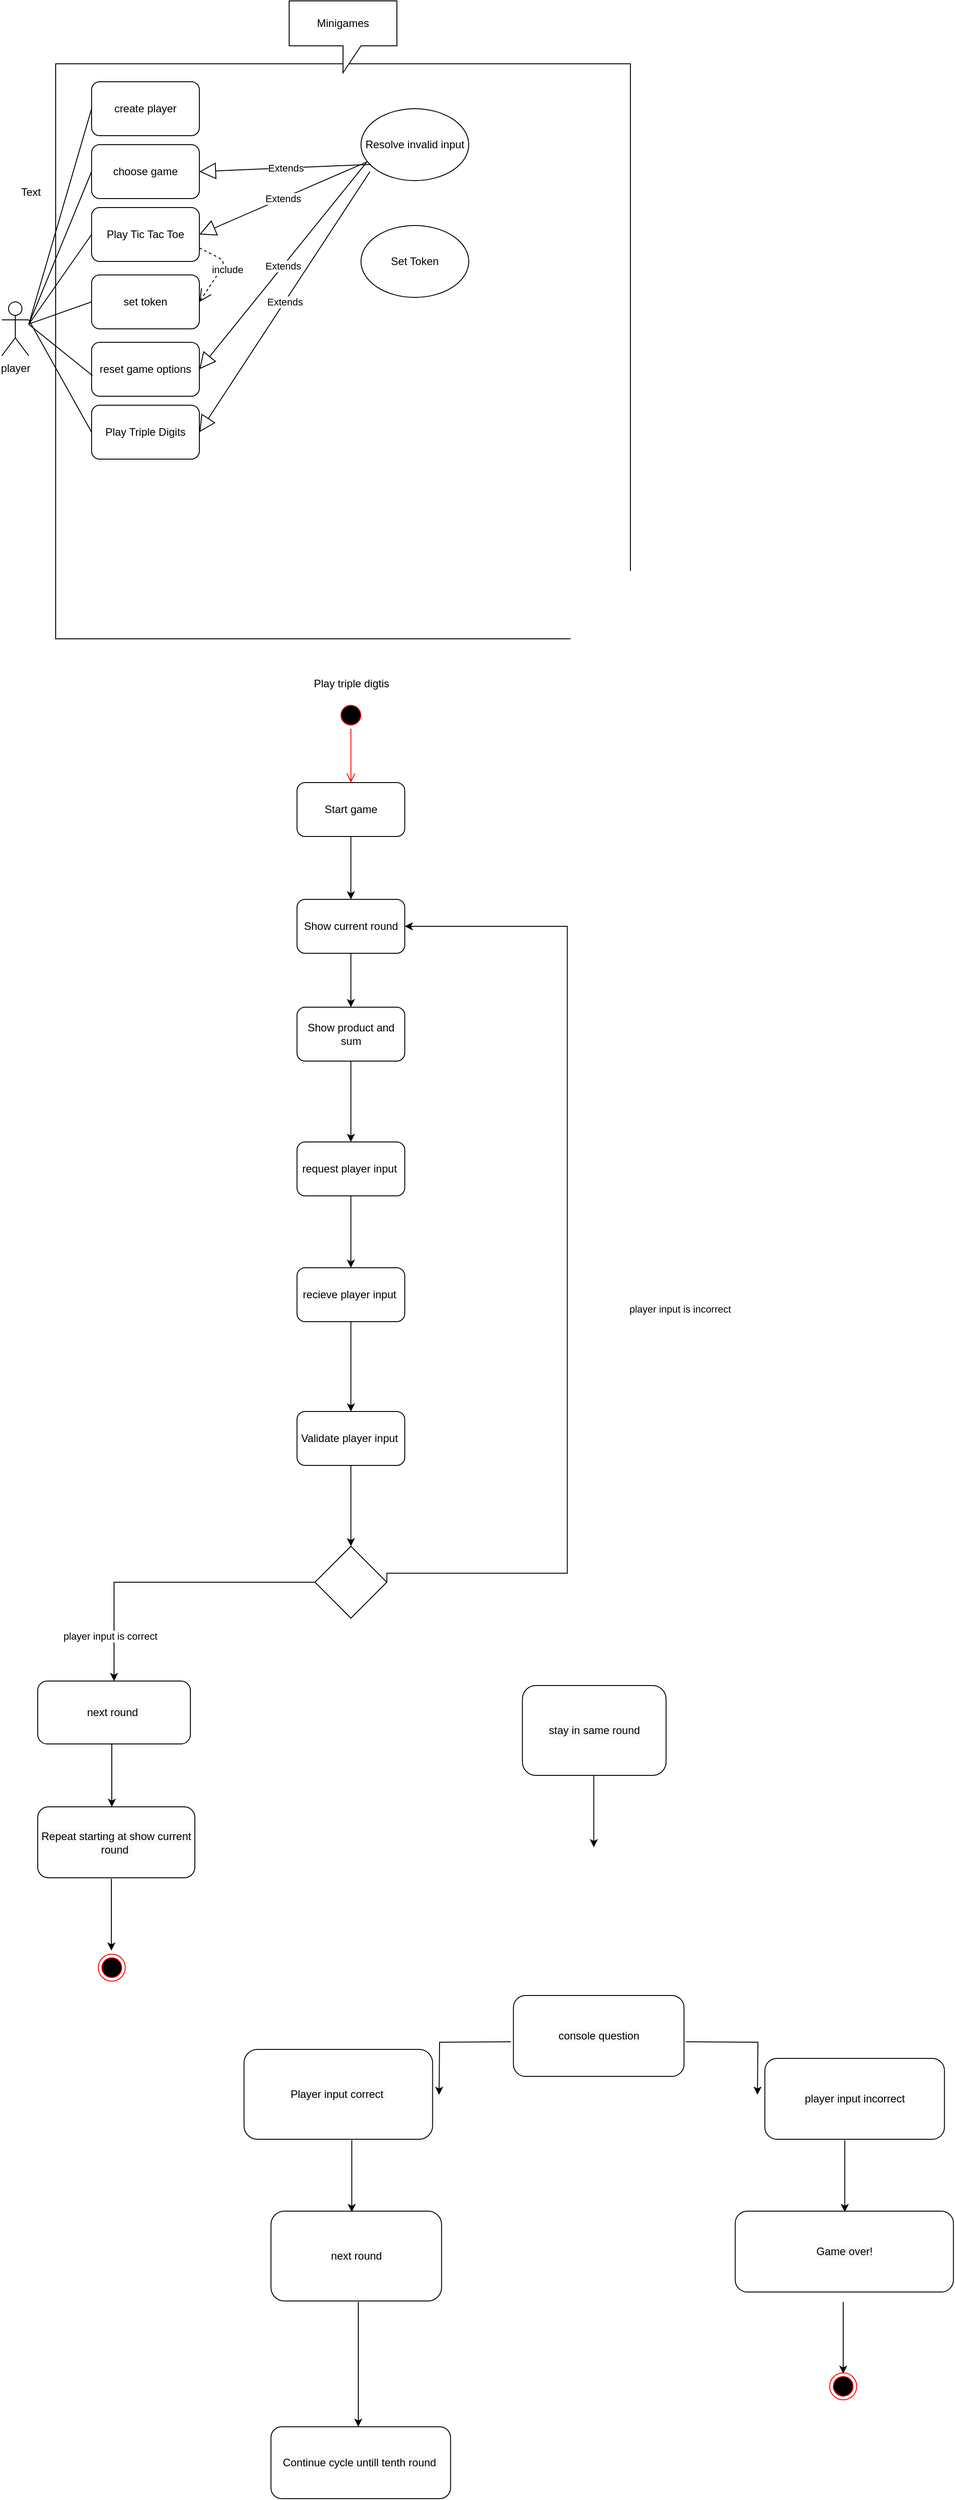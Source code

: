 <mxfile version="13.2.1" type="github" pages="4">
  <diagram id="9nE0eEHuFTn9pYzQDSVl" name="UD minigames">
    <mxGraphModel dx="1102" dy="582" grid="1" gridSize="10" guides="1" tooltips="1" connect="1" arrows="1" fold="1" page="1" pageScale="1" pageWidth="827" pageHeight="1169" math="0" shadow="0">
      <root>
        <mxCell id="0" />
        <mxCell id="1" parent="0" />
        <mxCell id="Zs8oa-NqQ4L7-z65SoMr-1" value="" style="whiteSpace=wrap;html=1;aspect=fixed;" parent="1" vertex="1">
          <mxGeometry x="110" y="290" width="640" height="640" as="geometry" />
        </mxCell>
        <mxCell id="Zs8oa-NqQ4L7-z65SoMr-2" value="player" style="shape=umlActor;verticalLabelPosition=bottom;labelBackgroundColor=#ffffff;verticalAlign=top;html=1;outlineConnect=0;" parent="1" vertex="1">
          <mxGeometry x="50" y="555" width="30" height="60" as="geometry" />
        </mxCell>
        <mxCell id="Zs8oa-NqQ4L7-z65SoMr-5" value="choose game" style="rounded=1;whiteSpace=wrap;html=1;" parent="1" vertex="1">
          <mxGeometry x="150" y="380" width="120" height="60" as="geometry" />
        </mxCell>
        <mxCell id="Zs8oa-NqQ4L7-z65SoMr-6" value="create player" style="rounded=1;whiteSpace=wrap;html=1;" parent="1" vertex="1">
          <mxGeometry x="150" y="310" width="120" height="60" as="geometry" />
        </mxCell>
        <mxCell id="Zs8oa-NqQ4L7-z65SoMr-9" value="Play Tic Tac Toe" style="rounded=1;whiteSpace=wrap;html=1;" parent="1" vertex="1">
          <mxGeometry x="150" y="450" width="120" height="60" as="geometry" />
        </mxCell>
        <mxCell id="Zs8oa-NqQ4L7-z65SoMr-11" value="set token" style="rounded=1;whiteSpace=wrap;html=1;" parent="1" vertex="1">
          <mxGeometry x="150" y="525" width="120" height="60" as="geometry" />
        </mxCell>
        <mxCell id="Zs8oa-NqQ4L7-z65SoMr-12" value="reset game options" style="rounded=1;whiteSpace=wrap;html=1;" parent="1" vertex="1">
          <mxGeometry x="150" y="600" width="120" height="60" as="geometry" />
        </mxCell>
        <mxCell id="Zs8oa-NqQ4L7-z65SoMr-13" value="Play Triple Digits" style="rounded=1;whiteSpace=wrap;html=1;" parent="1" vertex="1">
          <mxGeometry x="150" y="670" width="120" height="60" as="geometry" />
        </mxCell>
        <mxCell id="Zs8oa-NqQ4L7-z65SoMr-14" value="" style="endArrow=none;html=1;entryX=0;entryY=0.5;entryDx=0;entryDy=0;" parent="1" source="Zs8oa-NqQ4L7-z65SoMr-2" target="Zs8oa-NqQ4L7-z65SoMr-11" edge="1">
          <mxGeometry width="50" height="50" relative="1" as="geometry">
            <mxPoint x="30" y="510" as="sourcePoint" />
            <mxPoint x="130" y="510" as="targetPoint" />
          </mxGeometry>
        </mxCell>
        <mxCell id="Zs8oa-NqQ4L7-z65SoMr-15" value="" style="endArrow=none;html=1;entryX=0;entryY=0.5;entryDx=0;entryDy=0;" parent="1" target="Zs8oa-NqQ4L7-z65SoMr-9" edge="1">
          <mxGeometry width="50" height="50" relative="1" as="geometry">
            <mxPoint x="80" y="580" as="sourcePoint" />
            <mxPoint x="130" y="530" as="targetPoint" />
          </mxGeometry>
        </mxCell>
        <mxCell id="Zs8oa-NqQ4L7-z65SoMr-16" value="" style="endArrow=none;html=1;entryX=0;entryY=0.5;entryDx=0;entryDy=0;" parent="1" target="Zs8oa-NqQ4L7-z65SoMr-5" edge="1">
          <mxGeometry width="50" height="50" relative="1" as="geometry">
            <mxPoint x="80" y="580" as="sourcePoint" />
            <mxPoint x="130" y="530" as="targetPoint" />
          </mxGeometry>
        </mxCell>
        <mxCell id="Zs8oa-NqQ4L7-z65SoMr-17" value="" style="endArrow=none;html=1;entryX=0;entryY=0.5;entryDx=0;entryDy=0;" parent="1" target="Zs8oa-NqQ4L7-z65SoMr-6" edge="1">
          <mxGeometry width="50" height="50" relative="1" as="geometry">
            <mxPoint x="80" y="580" as="sourcePoint" />
            <mxPoint x="130" y="530" as="targetPoint" />
          </mxGeometry>
        </mxCell>
        <mxCell id="Zs8oa-NqQ4L7-z65SoMr-18" value="" style="endArrow=none;html=1;entryX=0.008;entryY=0.617;entryDx=0;entryDy=0;entryPerimeter=0;" parent="1" target="Zs8oa-NqQ4L7-z65SoMr-12" edge="1">
          <mxGeometry width="50" height="50" relative="1" as="geometry">
            <mxPoint x="80" y="580" as="sourcePoint" />
            <mxPoint x="130" y="530" as="targetPoint" />
          </mxGeometry>
        </mxCell>
        <mxCell id="Zs8oa-NqQ4L7-z65SoMr-21" value="" style="endArrow=none;html=1;entryX=0;entryY=0.5;entryDx=0;entryDy=0;" parent="1" target="Zs8oa-NqQ4L7-z65SoMr-13" edge="1">
          <mxGeometry width="50" height="50" relative="1" as="geometry">
            <mxPoint x="80" y="575" as="sourcePoint" />
            <mxPoint x="130" y="525" as="targetPoint" />
          </mxGeometry>
        </mxCell>
        <mxCell id="Zs8oa-NqQ4L7-z65SoMr-22" value="Minigames" style="shape=callout;whiteSpace=wrap;html=1;perimeter=calloutPerimeter;" parent="1" vertex="1">
          <mxGeometry x="370" y="220" width="120" height="80" as="geometry" />
        </mxCell>
        <mxCell id="Zs8oa-NqQ4L7-z65SoMr-23" value="Resolve invalid input" style="ellipse;whiteSpace=wrap;html=1;" parent="1" vertex="1">
          <mxGeometry x="450" y="340" width="120" height="80" as="geometry" />
        </mxCell>
        <mxCell id="Zs8oa-NqQ4L7-z65SoMr-24" value="Set Token" style="ellipse;whiteSpace=wrap;html=1;" parent="1" vertex="1">
          <mxGeometry x="450" y="470" width="120" height="80" as="geometry" />
        </mxCell>
        <mxCell id="Po_TQx3bjGGPOgBwVJSE-1" value="Extends" style="endArrow=block;endSize=16;endFill=0;html=1;exitX=0.092;exitY=0.775;exitDx=0;exitDy=0;exitPerimeter=0;entryX=1;entryY=0.5;entryDx=0;entryDy=0;" parent="1" source="Zs8oa-NqQ4L7-z65SoMr-23" target="Zs8oa-NqQ4L7-z65SoMr-5" edge="1">
          <mxGeometry width="160" relative="1" as="geometry">
            <mxPoint x="330" y="610" as="sourcePoint" />
            <mxPoint x="490" y="610" as="targetPoint" />
          </mxGeometry>
        </mxCell>
        <mxCell id="Po_TQx3bjGGPOgBwVJSE-2" value="Extends" style="endArrow=block;endSize=16;endFill=0;html=1;exitX=0.058;exitY=0.738;exitDx=0;exitDy=0;exitPerimeter=0;entryX=1;entryY=0.5;entryDx=0;entryDy=0;" parent="1" source="Zs8oa-NqQ4L7-z65SoMr-23" target="Zs8oa-NqQ4L7-z65SoMr-9" edge="1">
          <mxGeometry width="160" relative="1" as="geometry">
            <mxPoint x="330" y="610" as="sourcePoint" />
            <mxPoint x="490" y="610" as="targetPoint" />
          </mxGeometry>
        </mxCell>
        <mxCell id="Po_TQx3bjGGPOgBwVJSE-3" value="Extends" style="endArrow=block;endSize=16;endFill=0;html=1;exitX=0.05;exitY=0.75;exitDx=0;exitDy=0;exitPerimeter=0;entryX=1;entryY=0.5;entryDx=0;entryDy=0;" parent="1" source="Zs8oa-NqQ4L7-z65SoMr-23" target="Zs8oa-NqQ4L7-z65SoMr-12" edge="1">
          <mxGeometry width="160" relative="1" as="geometry">
            <mxPoint x="330" y="610" as="sourcePoint" />
            <mxPoint x="490" y="610" as="targetPoint" />
          </mxGeometry>
        </mxCell>
        <mxCell id="Po_TQx3bjGGPOgBwVJSE-4" value="Extends" style="endArrow=block;endSize=16;endFill=0;html=1;entryX=1;entryY=0.5;entryDx=0;entryDy=0;" parent="1" target="Zs8oa-NqQ4L7-z65SoMr-13" edge="1">
          <mxGeometry width="160" relative="1" as="geometry">
            <mxPoint x="460" y="410" as="sourcePoint" />
            <mxPoint x="490" y="610" as="targetPoint" />
          </mxGeometry>
        </mxCell>
        <mxCell id="Po_TQx3bjGGPOgBwVJSE-8" value="include" style="endArrow=open;endSize=12;dashed=1;html=1;exitX=1;exitY=0.75;exitDx=0;exitDy=0;entryX=1;entryY=0.5;entryDx=0;entryDy=0;" parent="1" source="Zs8oa-NqQ4L7-z65SoMr-9" target="Zs8oa-NqQ4L7-z65SoMr-11" edge="1">
          <mxGeometry x="-0.234" y="-10" width="160" relative="1" as="geometry">
            <mxPoint x="330" y="610" as="sourcePoint" />
            <mxPoint x="490" y="610" as="targetPoint" />
            <Array as="points">
              <mxPoint x="300" y="510" />
            </Array>
            <mxPoint x="9" y="15" as="offset" />
          </mxGeometry>
        </mxCell>
        <mxCell id="kB2KCsMW3VbqffyFTGye-1" value="Text" style="text;html=1;align=center;verticalAlign=middle;resizable=0;points=[];autosize=1;" vertex="1" parent="1">
          <mxGeometry x="62" y="423" width="40" height="20" as="geometry" />
        </mxCell>
        <mxCell id="kB2KCsMW3VbqffyFTGye-2" value="" style="edgeStyle=orthogonalEdgeStyle;rounded=0;orthogonalLoop=1;jettySize=auto;html=1;" edge="1" parent="1">
          <mxGeometry relative="1" as="geometry">
            <mxPoint x="714.25" y="2260" as="targetPoint" />
          </mxGeometry>
        </mxCell>
        <mxCell id="kB2KCsMW3VbqffyFTGye-3" value="" style="edgeStyle=orthogonalEdgeStyle;rounded=0;orthogonalLoop=1;jettySize=auto;html=1;exitX=0;exitY=0.5;exitDx=0;exitDy=0;" edge="1" parent="1">
          <mxGeometry relative="1" as="geometry">
            <mxPoint x="537" y="2550.5" as="targetPoint" />
            <mxPoint x="617" y="2491.5" as="sourcePoint" />
          </mxGeometry>
        </mxCell>
        <mxCell id="kB2KCsMW3VbqffyFTGye-4" value="" style="edgeStyle=orthogonalEdgeStyle;rounded=0;orthogonalLoop=1;jettySize=auto;html=1;exitX=1;exitY=0.5;exitDx=0;exitDy=0;" edge="1" parent="1">
          <mxGeometry relative="1" as="geometry">
            <mxPoint x="891.5" y="2550.5" as="targetPoint" />
            <mxPoint x="811.5" y="2491.5" as="sourcePoint" />
          </mxGeometry>
        </mxCell>
        <mxCell id="kB2KCsMW3VbqffyFTGye-5" value="" style="edgeStyle=orthogonalEdgeStyle;rounded=0;orthogonalLoop=1;jettySize=auto;html=1;" edge="1" parent="1">
          <mxGeometry relative="1" as="geometry">
            <mxPoint x="709.25" y="2195" as="sourcePoint" />
            <mxPoint x="709.25" y="2275" as="targetPoint" />
          </mxGeometry>
        </mxCell>
        <mxCell id="kB2KCsMW3VbqffyFTGye-6" value="" style="edgeStyle=orthogonalEdgeStyle;rounded=0;orthogonalLoop=1;jettySize=auto;html=1;" edge="1" parent="1">
          <mxGeometry relative="1" as="geometry">
            <mxPoint x="988.75" y="2601" as="sourcePoint" />
            <mxPoint x="988.75" y="2681" as="targetPoint" />
          </mxGeometry>
        </mxCell>
        <mxCell id="kB2KCsMW3VbqffyFTGye-7" value="" style="edgeStyle=orthogonalEdgeStyle;rounded=0;orthogonalLoop=1;jettySize=auto;html=1;" edge="1" parent="1">
          <mxGeometry relative="1" as="geometry">
            <mxPoint x="987" y="2861" as="targetPoint" />
            <mxPoint x="987" y="2781" as="sourcePoint" />
          </mxGeometry>
        </mxCell>
        <mxCell id="kB2KCsMW3VbqffyFTGye-8" value="" style="edgeStyle=orthogonalEdgeStyle;rounded=0;orthogonalLoop=1;jettySize=auto;html=1;" edge="1" parent="1">
          <mxGeometry relative="1" as="geometry">
            <mxPoint x="439.75" y="2601" as="sourcePoint" />
            <mxPoint x="439.75" y="2681" as="targetPoint" />
          </mxGeometry>
        </mxCell>
        <mxCell id="kB2KCsMW3VbqffyFTGye-9" value="" style="edgeStyle=orthogonalEdgeStyle;rounded=0;orthogonalLoop=1;jettySize=auto;html=1;" edge="1" parent="1">
          <mxGeometry relative="1" as="geometry">
            <mxPoint x="447" y="2781" as="sourcePoint" />
            <mxPoint x="447" y="2920" as="targetPoint" />
          </mxGeometry>
        </mxCell>
        <mxCell id="kB2KCsMW3VbqffyFTGye-10" value="" style="edgeStyle=orthogonalEdgeStyle;rounded=0;orthogonalLoop=1;jettySize=auto;html=1;" edge="1" parent="1">
          <mxGeometry relative="1" as="geometry">
            <mxPoint x="172.5" y="2150" as="sourcePoint" />
            <mxPoint x="172.5" y="2230" as="targetPoint" />
          </mxGeometry>
        </mxCell>
        <mxCell id="kB2KCsMW3VbqffyFTGye-11" value="" style="edgeStyle=orthogonalEdgeStyle;rounded=0;orthogonalLoop=1;jettySize=auto;html=1;" edge="1" parent="1">
          <mxGeometry relative="1" as="geometry">
            <mxPoint x="172" y="2390" as="targetPoint" />
            <mxPoint x="172" y="2310" as="sourcePoint" />
          </mxGeometry>
        </mxCell>
        <mxCell id="kB2KCsMW3VbqffyFTGye-12" value="" style="ellipse;html=1;shape=endState;fillColor=#000000;strokeColor=#ff0000;" vertex="1" parent="1">
          <mxGeometry x="157.5" y="2394" width="30" height="30" as="geometry" />
        </mxCell>
        <mxCell id="kB2KCsMW3VbqffyFTGye-13" value="" style="ellipse;html=1;shape=endState;fillColor=#000000;strokeColor=#ff0000;" vertex="1" parent="1">
          <mxGeometry x="972" y="2860" width="30" height="30" as="geometry" />
        </mxCell>
        <mxCell id="kB2KCsMW3VbqffyFTGye-14" value="Play triple digtis" style="text;html=1;align=center;verticalAlign=middle;resizable=0;points=[];autosize=1;" vertex="1" parent="1">
          <mxGeometry x="388.75" y="970" width="100" height="20" as="geometry" />
        </mxCell>
        <mxCell id="kB2KCsMW3VbqffyFTGye-15" value="" style="edgeStyle=orthogonalEdgeStyle;rounded=0;orthogonalLoop=1;jettySize=auto;html=1;entryX=0.5;entryY=0;entryDx=0;entryDy=0;" edge="1" parent="1" source="kB2KCsMW3VbqffyFTGye-19" target="kB2KCsMW3VbqffyFTGye-32">
          <mxGeometry relative="1" as="geometry">
            <mxPoint x="449.75" y="1980" as="targetPoint" />
          </mxGeometry>
        </mxCell>
        <mxCell id="kB2KCsMW3VbqffyFTGye-16" value="player input is correct&amp;nbsp;" style="edgeLabel;html=1;align=center;verticalAlign=middle;resizable=0;points=[];" vertex="1" connectable="0" parent="kB2KCsMW3VbqffyFTGye-15">
          <mxGeometry x="0.278" y="48" relative="1" as="geometry">
            <mxPoint x="-13.25" y="12" as="offset" />
          </mxGeometry>
        </mxCell>
        <mxCell id="kB2KCsMW3VbqffyFTGye-17" value="" style="edgeStyle=orthogonalEdgeStyle;rounded=0;orthogonalLoop=1;jettySize=auto;html=1;entryX=1;entryY=0.5;entryDx=0;entryDy=0;exitX=1;exitY=0.5;exitDx=0;exitDy=0;" edge="1" parent="1" source="kB2KCsMW3VbqffyFTGye-19" target="kB2KCsMW3VbqffyFTGye-23">
          <mxGeometry relative="1" as="geometry">
            <mxPoint x="689.75" y="1980" as="targetPoint" />
            <Array as="points">
              <mxPoint x="478.75" y="1970" />
              <mxPoint x="679.75" y="1970" />
              <mxPoint x="679.75" y="1250" />
            </Array>
          </mxGeometry>
        </mxCell>
        <mxCell id="kB2KCsMW3VbqffyFTGye-18" value="player input is incorrect" style="edgeLabel;html=1;align=center;verticalAlign=middle;resizable=0;points=[];" vertex="1" connectable="0" parent="kB2KCsMW3VbqffyFTGye-17">
          <mxGeometry x="-0.091" y="-61" relative="1" as="geometry">
            <mxPoint x="64" as="offset" />
          </mxGeometry>
        </mxCell>
        <mxCell id="kB2KCsMW3VbqffyFTGye-19" value="" style="rhombus;whiteSpace=wrap;html=1;" vertex="1" parent="1">
          <mxGeometry x="398.75" y="1940" width="80" height="80" as="geometry" />
        </mxCell>
        <mxCell id="kB2KCsMW3VbqffyFTGye-20" value="" style="edgeStyle=orthogonalEdgeStyle;rounded=0;orthogonalLoop=1;jettySize=auto;html=1;" edge="1" parent="1" source="kB2KCsMW3VbqffyFTGye-21" target="kB2KCsMW3VbqffyFTGye-23">
          <mxGeometry relative="1" as="geometry" />
        </mxCell>
        <mxCell id="kB2KCsMW3VbqffyFTGye-21" value="Start game" style="rounded=1;whiteSpace=wrap;html=1;" vertex="1" parent="1">
          <mxGeometry x="378.75" y="1090" width="120" height="60" as="geometry" />
        </mxCell>
        <mxCell id="kB2KCsMW3VbqffyFTGye-22" value="" style="edgeStyle=orthogonalEdgeStyle;rounded=0;orthogonalLoop=1;jettySize=auto;html=1;" edge="1" parent="1" source="kB2KCsMW3VbqffyFTGye-23" target="kB2KCsMW3VbqffyFTGye-25">
          <mxGeometry relative="1" as="geometry" />
        </mxCell>
        <mxCell id="kB2KCsMW3VbqffyFTGye-23" value="Show current round" style="rounded=1;whiteSpace=wrap;html=1;" vertex="1" parent="1">
          <mxGeometry x="378.75" y="1220" width="120" height="60" as="geometry" />
        </mxCell>
        <mxCell id="kB2KCsMW3VbqffyFTGye-24" value="" style="edgeStyle=orthogonalEdgeStyle;rounded=0;orthogonalLoop=1;jettySize=auto;html=1;" edge="1" parent="1" source="kB2KCsMW3VbqffyFTGye-25" target="kB2KCsMW3VbqffyFTGye-27">
          <mxGeometry relative="1" as="geometry" />
        </mxCell>
        <mxCell id="kB2KCsMW3VbqffyFTGye-25" value="Show product and sum" style="rounded=1;whiteSpace=wrap;html=1;" vertex="1" parent="1">
          <mxGeometry x="378.75" y="1340" width="120" height="60" as="geometry" />
        </mxCell>
        <mxCell id="kB2KCsMW3VbqffyFTGye-26" value="" style="edgeStyle=orthogonalEdgeStyle;rounded=0;orthogonalLoop=1;jettySize=auto;html=1;" edge="1" parent="1" source="kB2KCsMW3VbqffyFTGye-27" target="kB2KCsMW3VbqffyFTGye-29">
          <mxGeometry relative="1" as="geometry" />
        </mxCell>
        <mxCell id="kB2KCsMW3VbqffyFTGye-27" value="request player input&amp;nbsp;" style="rounded=1;whiteSpace=wrap;html=1;" vertex="1" parent="1">
          <mxGeometry x="378.75" y="1490" width="120" height="60" as="geometry" />
        </mxCell>
        <mxCell id="kB2KCsMW3VbqffyFTGye-28" value="" style="edgeStyle=orthogonalEdgeStyle;rounded=0;orthogonalLoop=1;jettySize=auto;html=1;" edge="1" parent="1" source="kB2KCsMW3VbqffyFTGye-29" target="kB2KCsMW3VbqffyFTGye-31">
          <mxGeometry relative="1" as="geometry" />
        </mxCell>
        <mxCell id="kB2KCsMW3VbqffyFTGye-29" value="recieve player input&amp;nbsp;" style="rounded=1;whiteSpace=wrap;html=1;" vertex="1" parent="1">
          <mxGeometry x="378.75" y="1630" width="120" height="60" as="geometry" />
        </mxCell>
        <mxCell id="kB2KCsMW3VbqffyFTGye-30" value="" style="edgeStyle=orthogonalEdgeStyle;rounded=0;orthogonalLoop=1;jettySize=auto;html=1;entryX=0.5;entryY=0;entryDx=0;entryDy=0;" edge="1" parent="1" source="kB2KCsMW3VbqffyFTGye-31" target="kB2KCsMW3VbqffyFTGye-19">
          <mxGeometry relative="1" as="geometry">
            <mxPoint x="1654.75" y="2110" as="targetPoint" />
          </mxGeometry>
        </mxCell>
        <mxCell id="kB2KCsMW3VbqffyFTGye-31" value="Validate player input&amp;nbsp;" style="rounded=1;whiteSpace=wrap;html=1;" vertex="1" parent="1">
          <mxGeometry x="378.75" y="1790" width="120" height="60" as="geometry" />
        </mxCell>
        <mxCell id="kB2KCsMW3VbqffyFTGye-32" value="&lt;meta charset=&quot;utf-8&quot;&gt;&lt;span style=&quot;color: rgb(0, 0, 0); font-family: helvetica; font-size: 12px; font-style: normal; font-weight: 400; letter-spacing: normal; text-align: center; text-indent: 0px; text-transform: none; word-spacing: 0px; background-color: rgb(248, 249, 250); display: inline; float: none;&quot;&gt;next round&amp;nbsp;&lt;/span&gt;" style="rounded=1;whiteSpace=wrap;html=1;" vertex="1" parent="1">
          <mxGeometry x="90" y="2090" width="170" height="70" as="geometry" />
        </mxCell>
        <mxCell id="kB2KCsMW3VbqffyFTGye-33" value="&lt;meta charset=&quot;utf-8&quot;&gt;&lt;span style=&quot;color: rgb(0, 0, 0); font-family: helvetica; font-size: 12px; font-style: normal; font-weight: 400; letter-spacing: normal; text-align: center; text-indent: 0px; text-transform: none; word-spacing: 0px; background-color: rgb(248, 249, 250); display: inline; float: none;&quot;&gt;Repeat starting at show current round&amp;nbsp;&lt;/span&gt;" style="rounded=1;whiteSpace=wrap;html=1;" vertex="1" parent="1">
          <mxGeometry x="90" y="2230" width="175" height="79" as="geometry" />
        </mxCell>
        <mxCell id="kB2KCsMW3VbqffyFTGye-34" value="&lt;meta charset=&quot;utf-8&quot;&gt;&lt;span style=&quot;color: rgb(0, 0, 0); font-family: helvetica; font-size: 12px; font-style: normal; font-weight: 400; letter-spacing: normal; text-align: center; text-indent: 0px; text-transform: none; word-spacing: 0px; background-color: rgb(248, 249, 250); display: inline; float: none;&quot;&gt;Continue cycle untill tenth round&amp;nbsp;&lt;/span&gt;" style="rounded=1;whiteSpace=wrap;html=1;" vertex="1" parent="1">
          <mxGeometry x="349.75" y="2920" width="200" height="80" as="geometry" />
        </mxCell>
        <mxCell id="kB2KCsMW3VbqffyFTGye-35" value="&lt;meta charset=&quot;utf-8&quot;&gt;&lt;span style=&quot;color: rgb(0, 0, 0); font-family: helvetica; font-size: 12px; font-style: normal; font-weight: 400; letter-spacing: normal; text-align: center; text-indent: 0px; text-transform: none; word-spacing: 0px; background-color: rgb(248, 249, 250); display: inline; float: none;&quot;&gt;next round&lt;/span&gt;" style="rounded=1;whiteSpace=wrap;html=1;" vertex="1" parent="1">
          <mxGeometry x="349.75" y="2680" width="190" height="100" as="geometry" />
        </mxCell>
        <mxCell id="kB2KCsMW3VbqffyFTGye-36" value="&lt;meta charset=&quot;utf-8&quot;&gt;&lt;span style=&quot;color: rgb(0, 0, 0); font-family: helvetica; font-size: 12px; font-style: normal; font-weight: 400; letter-spacing: normal; text-align: center; text-indent: 0px; text-transform: none; word-spacing: 0px; background-color: rgb(248, 249, 250); display: inline; float: none;&quot;&gt;Player input correct&amp;nbsp;&lt;/span&gt;" style="rounded=1;whiteSpace=wrap;html=1;" vertex="1" parent="1">
          <mxGeometry x="319.75" y="2500" width="210" height="100" as="geometry" />
        </mxCell>
        <mxCell id="kB2KCsMW3VbqffyFTGye-37" value="&lt;meta charset=&quot;utf-8&quot;&gt;&lt;span style=&quot;color: rgb(0, 0, 0); font-family: helvetica; font-size: 12px; font-style: normal; font-weight: 400; letter-spacing: normal; text-align: center; text-indent: 0px; text-transform: none; word-spacing: 0px; background-color: rgb(248, 249, 250); display: inline; float: none;&quot;&gt;Game over!&lt;/span&gt;" style="rounded=1;whiteSpace=wrap;html=1;" vertex="1" parent="1">
          <mxGeometry x="866.75" y="2680" width="243" height="90" as="geometry" />
        </mxCell>
        <mxCell id="kB2KCsMW3VbqffyFTGye-38" value="&lt;meta charset=&quot;utf-8&quot;&gt;&lt;span style=&quot;color: rgb(0, 0, 0); font-family: helvetica; font-size: 12px; font-style: normal; font-weight: 400; letter-spacing: normal; text-align: center; text-indent: 0px; text-transform: none; word-spacing: 0px; background-color: rgb(248, 249, 250); display: inline; float: none;&quot;&gt;player input incorrect&lt;/span&gt;" style="rounded=1;whiteSpace=wrap;html=1;" vertex="1" parent="1">
          <mxGeometry x="899.75" y="2510" width="200" height="90" as="geometry" />
        </mxCell>
        <mxCell id="kB2KCsMW3VbqffyFTGye-39" value="&lt;meta charset=&quot;utf-8&quot;&gt;&lt;span style=&quot;color: rgb(0, 0, 0); font-family: helvetica; font-size: 12px; font-style: normal; font-weight: 400; letter-spacing: normal; text-align: center; text-indent: 0px; text-transform: none; word-spacing: 0px; background-color: rgb(248, 249, 250); display: inline; float: none;&quot;&gt;console question&lt;/span&gt;" style="rounded=1;whiteSpace=wrap;html=1;" vertex="1" parent="1">
          <mxGeometry x="619.75" y="2440" width="190" height="90" as="geometry" />
        </mxCell>
        <mxCell id="kB2KCsMW3VbqffyFTGye-40" value="&lt;meta charset=&quot;utf-8&quot;&gt;&lt;span style=&quot;color: rgb(0, 0, 0); font-family: helvetica; font-size: 12px; font-style: normal; font-weight: 400; letter-spacing: normal; text-align: center; text-indent: 0px; text-transform: none; word-spacing: 0px; background-color: rgb(248, 249, 250); display: inline; float: none;&quot;&gt;stay in same round&lt;/span&gt;" style="rounded=1;whiteSpace=wrap;html=1;" vertex="1" parent="1">
          <mxGeometry x="629.75" y="2095" width="160" height="100" as="geometry" />
        </mxCell>
        <mxCell id="kB2KCsMW3VbqffyFTGye-41" value="" style="ellipse;html=1;shape=startState;fillColor=#000000;strokeColor=#ff0000;" vertex="1" parent="1">
          <mxGeometry x="423.75" y="1000" width="30" height="30" as="geometry" />
        </mxCell>
        <mxCell id="kB2KCsMW3VbqffyFTGye-42" value="" style="edgeStyle=orthogonalEdgeStyle;html=1;verticalAlign=bottom;endArrow=open;endSize=8;strokeColor=#ff0000;" edge="1" parent="1" source="kB2KCsMW3VbqffyFTGye-41">
          <mxGeometry relative="1" as="geometry">
            <mxPoint x="438.75" y="1090" as="targetPoint" />
          </mxGeometry>
        </mxCell>
      </root>
    </mxGraphModel>
  </diagram>
  <diagram id="yhw2Uy5C4E4kIvTpArMc" name="AD TripleDigits">
    <mxGraphModel dx="1102" dy="582" grid="1" gridSize="10" guides="1" tooltips="1" connect="1" arrows="1" fold="1" page="1" pageScale="1" pageWidth="827" pageHeight="1169" math="0" shadow="0">
      <root>
        <mxCell id="4QjOrpernoOO9qF_tPSB-0" />
        <mxCell id="4QjOrpernoOO9qF_tPSB-1" parent="4QjOrpernoOO9qF_tPSB-0" />
        <mxCell id="rqGW8eCRgb8r9y12i45r-0" value="Text" style="text;html=1;align=center;verticalAlign=middle;resizable=0;points=[];autosize=1;" vertex="1" parent="4QjOrpernoOO9qF_tPSB-1">
          <mxGeometry x="457" y="225" width="40" height="20" as="geometry" />
        </mxCell>
        <mxCell id="rqGW8eCRgb8r9y12i45r-1" value="" style="edgeStyle=orthogonalEdgeStyle;rounded=0;orthogonalLoop=1;jettySize=auto;html=1;" edge="1" parent="4QjOrpernoOO9qF_tPSB-1">
          <mxGeometry relative="1" as="geometry">
            <mxPoint x="1124.25" y="1580" as="targetPoint" />
          </mxGeometry>
        </mxCell>
        <mxCell id="rqGW8eCRgb8r9y12i45r-2" value="" style="edgeStyle=orthogonalEdgeStyle;rounded=0;orthogonalLoop=1;jettySize=auto;html=1;exitX=0;exitY=0.5;exitDx=0;exitDy=0;" edge="1" parent="4QjOrpernoOO9qF_tPSB-1">
          <mxGeometry relative="1" as="geometry">
            <mxPoint x="947" y="1870.5" as="targetPoint" />
            <mxPoint x="1027" y="1811.5" as="sourcePoint" />
          </mxGeometry>
        </mxCell>
        <mxCell id="rqGW8eCRgb8r9y12i45r-3" value="" style="edgeStyle=orthogonalEdgeStyle;rounded=0;orthogonalLoop=1;jettySize=auto;html=1;exitX=1;exitY=0.5;exitDx=0;exitDy=0;" edge="1" parent="4QjOrpernoOO9qF_tPSB-1">
          <mxGeometry relative="1" as="geometry">
            <mxPoint x="1301.5" y="1870.5" as="targetPoint" />
            <mxPoint x="1221.5" y="1811.5" as="sourcePoint" />
          </mxGeometry>
        </mxCell>
        <mxCell id="rqGW8eCRgb8r9y12i45r-4" value="" style="edgeStyle=orthogonalEdgeStyle;rounded=0;orthogonalLoop=1;jettySize=auto;html=1;" edge="1" parent="4QjOrpernoOO9qF_tPSB-1">
          <mxGeometry relative="1" as="geometry">
            <mxPoint x="1119.25" y="1515" as="sourcePoint" />
            <mxPoint x="1119.25" y="1595" as="targetPoint" />
          </mxGeometry>
        </mxCell>
        <mxCell id="rqGW8eCRgb8r9y12i45r-5" value="" style="edgeStyle=orthogonalEdgeStyle;rounded=0;orthogonalLoop=1;jettySize=auto;html=1;" edge="1" parent="4QjOrpernoOO9qF_tPSB-1">
          <mxGeometry relative="1" as="geometry">
            <mxPoint x="1398.75" y="1921" as="sourcePoint" />
            <mxPoint x="1398.75" y="2001" as="targetPoint" />
          </mxGeometry>
        </mxCell>
        <mxCell id="rqGW8eCRgb8r9y12i45r-6" value="" style="edgeStyle=orthogonalEdgeStyle;rounded=0;orthogonalLoop=1;jettySize=auto;html=1;" edge="1" parent="4QjOrpernoOO9qF_tPSB-1">
          <mxGeometry relative="1" as="geometry">
            <mxPoint x="1397" y="2181" as="targetPoint" />
            <mxPoint x="1397" y="2101" as="sourcePoint" />
          </mxGeometry>
        </mxCell>
        <mxCell id="rqGW8eCRgb8r9y12i45r-7" value="" style="edgeStyle=orthogonalEdgeStyle;rounded=0;orthogonalLoop=1;jettySize=auto;html=1;" edge="1" parent="4QjOrpernoOO9qF_tPSB-1">
          <mxGeometry relative="1" as="geometry">
            <mxPoint x="849.75" y="1921" as="sourcePoint" />
            <mxPoint x="849.75" y="2001" as="targetPoint" />
          </mxGeometry>
        </mxCell>
        <mxCell id="rqGW8eCRgb8r9y12i45r-8" value="" style="edgeStyle=orthogonalEdgeStyle;rounded=0;orthogonalLoop=1;jettySize=auto;html=1;" edge="1" parent="4QjOrpernoOO9qF_tPSB-1">
          <mxGeometry relative="1" as="geometry">
            <mxPoint x="857" y="2101" as="sourcePoint" />
            <mxPoint x="857" y="2240" as="targetPoint" />
          </mxGeometry>
        </mxCell>
        <mxCell id="rqGW8eCRgb8r9y12i45r-9" value="" style="edgeStyle=orthogonalEdgeStyle;rounded=0;orthogonalLoop=1;jettySize=auto;html=1;" edge="1" parent="4QjOrpernoOO9qF_tPSB-1">
          <mxGeometry relative="1" as="geometry">
            <mxPoint x="582.5" y="1470" as="sourcePoint" />
            <mxPoint x="582.5" y="1550" as="targetPoint" />
          </mxGeometry>
        </mxCell>
        <mxCell id="rqGW8eCRgb8r9y12i45r-10" value="" style="edgeStyle=orthogonalEdgeStyle;rounded=0;orthogonalLoop=1;jettySize=auto;html=1;" edge="1" parent="4QjOrpernoOO9qF_tPSB-1">
          <mxGeometry relative="1" as="geometry">
            <mxPoint x="582" y="1710" as="targetPoint" />
            <mxPoint x="582" y="1630" as="sourcePoint" />
          </mxGeometry>
        </mxCell>
        <mxCell id="rqGW8eCRgb8r9y12i45r-11" value="" style="ellipse;html=1;shape=endState;fillColor=#000000;strokeColor=#ff0000;" vertex="1" parent="4QjOrpernoOO9qF_tPSB-1">
          <mxGeometry x="567.5" y="1714" width="30" height="30" as="geometry" />
        </mxCell>
        <mxCell id="rqGW8eCRgb8r9y12i45r-12" value="" style="ellipse;html=1;shape=endState;fillColor=#000000;strokeColor=#ff0000;" vertex="1" parent="4QjOrpernoOO9qF_tPSB-1">
          <mxGeometry x="1382" y="2180" width="30" height="30" as="geometry" />
        </mxCell>
        <mxCell id="rqGW8eCRgb8r9y12i45r-13" value="Play triple digtis" style="text;html=1;align=center;verticalAlign=middle;resizable=0;points=[];autosize=1;" vertex="1" parent="4QjOrpernoOO9qF_tPSB-1">
          <mxGeometry x="798.75" y="290" width="100" height="20" as="geometry" />
        </mxCell>
        <mxCell id="rqGW8eCRgb8r9y12i45r-14" value="" style="edgeStyle=orthogonalEdgeStyle;rounded=0;orthogonalLoop=1;jettySize=auto;html=1;entryX=0.5;entryY=0;entryDx=0;entryDy=0;" edge="1" parent="4QjOrpernoOO9qF_tPSB-1" source="rqGW8eCRgb8r9y12i45r-18" target="rqGW8eCRgb8r9y12i45r-31">
          <mxGeometry relative="1" as="geometry">
            <mxPoint x="859.75" y="1300" as="targetPoint" />
          </mxGeometry>
        </mxCell>
        <mxCell id="rqGW8eCRgb8r9y12i45r-15" value="player input is correct&amp;nbsp;" style="edgeLabel;html=1;align=center;verticalAlign=middle;resizable=0;points=[];" vertex="1" connectable="0" parent="rqGW8eCRgb8r9y12i45r-14">
          <mxGeometry x="0.278" y="48" relative="1" as="geometry">
            <mxPoint x="-13.25" y="12" as="offset" />
          </mxGeometry>
        </mxCell>
        <mxCell id="rqGW8eCRgb8r9y12i45r-16" value="" style="edgeStyle=orthogonalEdgeStyle;rounded=0;orthogonalLoop=1;jettySize=auto;html=1;entryX=1;entryY=0.5;entryDx=0;entryDy=0;exitX=1;exitY=0.5;exitDx=0;exitDy=0;" edge="1" parent="4QjOrpernoOO9qF_tPSB-1" source="rqGW8eCRgb8r9y12i45r-18" target="rqGW8eCRgb8r9y12i45r-22">
          <mxGeometry relative="1" as="geometry">
            <mxPoint x="1099.75" y="1300" as="targetPoint" />
            <Array as="points">
              <mxPoint x="888.75" y="1290" />
              <mxPoint x="1089.75" y="1290" />
              <mxPoint x="1089.75" y="570" />
            </Array>
          </mxGeometry>
        </mxCell>
        <mxCell id="rqGW8eCRgb8r9y12i45r-17" value="player input is incorrect" style="edgeLabel;html=1;align=center;verticalAlign=middle;resizable=0;points=[];" vertex="1" connectable="0" parent="rqGW8eCRgb8r9y12i45r-16">
          <mxGeometry x="-0.091" y="-61" relative="1" as="geometry">
            <mxPoint x="64" as="offset" />
          </mxGeometry>
        </mxCell>
        <mxCell id="rqGW8eCRgb8r9y12i45r-18" value="" style="rhombus;whiteSpace=wrap;html=1;" vertex="1" parent="4QjOrpernoOO9qF_tPSB-1">
          <mxGeometry x="808.75" y="1260" width="80" height="80" as="geometry" />
        </mxCell>
        <mxCell id="rqGW8eCRgb8r9y12i45r-19" value="" style="edgeStyle=orthogonalEdgeStyle;rounded=0;orthogonalLoop=1;jettySize=auto;html=1;" edge="1" parent="4QjOrpernoOO9qF_tPSB-1" source="rqGW8eCRgb8r9y12i45r-20" target="rqGW8eCRgb8r9y12i45r-22">
          <mxGeometry relative="1" as="geometry" />
        </mxCell>
        <mxCell id="rqGW8eCRgb8r9y12i45r-20" value="Start game" style="rounded=1;whiteSpace=wrap;html=1;" vertex="1" parent="4QjOrpernoOO9qF_tPSB-1">
          <mxGeometry x="788.75" y="410" width="120" height="60" as="geometry" />
        </mxCell>
        <mxCell id="rqGW8eCRgb8r9y12i45r-21" value="" style="edgeStyle=orthogonalEdgeStyle;rounded=0;orthogonalLoop=1;jettySize=auto;html=1;" edge="1" parent="4QjOrpernoOO9qF_tPSB-1" source="rqGW8eCRgb8r9y12i45r-22" target="rqGW8eCRgb8r9y12i45r-24">
          <mxGeometry relative="1" as="geometry" />
        </mxCell>
        <mxCell id="rqGW8eCRgb8r9y12i45r-22" value="Show current round" style="rounded=1;whiteSpace=wrap;html=1;" vertex="1" parent="4QjOrpernoOO9qF_tPSB-1">
          <mxGeometry x="788.75" y="540" width="120" height="60" as="geometry" />
        </mxCell>
        <mxCell id="rqGW8eCRgb8r9y12i45r-23" value="" style="edgeStyle=orthogonalEdgeStyle;rounded=0;orthogonalLoop=1;jettySize=auto;html=1;" edge="1" parent="4QjOrpernoOO9qF_tPSB-1" source="rqGW8eCRgb8r9y12i45r-24" target="rqGW8eCRgb8r9y12i45r-26">
          <mxGeometry relative="1" as="geometry" />
        </mxCell>
        <mxCell id="rqGW8eCRgb8r9y12i45r-24" value="Show product and sum" style="rounded=1;whiteSpace=wrap;html=1;" vertex="1" parent="4QjOrpernoOO9qF_tPSB-1">
          <mxGeometry x="788.75" y="660" width="120" height="60" as="geometry" />
        </mxCell>
        <mxCell id="rqGW8eCRgb8r9y12i45r-25" value="" style="edgeStyle=orthogonalEdgeStyle;rounded=0;orthogonalLoop=1;jettySize=auto;html=1;" edge="1" parent="4QjOrpernoOO9qF_tPSB-1" source="rqGW8eCRgb8r9y12i45r-26" target="rqGW8eCRgb8r9y12i45r-28">
          <mxGeometry relative="1" as="geometry" />
        </mxCell>
        <mxCell id="rqGW8eCRgb8r9y12i45r-26" value="request player input&amp;nbsp;" style="rounded=1;whiteSpace=wrap;html=1;" vertex="1" parent="4QjOrpernoOO9qF_tPSB-1">
          <mxGeometry x="788.75" y="810" width="120" height="60" as="geometry" />
        </mxCell>
        <mxCell id="rqGW8eCRgb8r9y12i45r-27" value="" style="edgeStyle=orthogonalEdgeStyle;rounded=0;orthogonalLoop=1;jettySize=auto;html=1;" edge="1" parent="4QjOrpernoOO9qF_tPSB-1" source="rqGW8eCRgb8r9y12i45r-28" target="rqGW8eCRgb8r9y12i45r-30">
          <mxGeometry relative="1" as="geometry" />
        </mxCell>
        <mxCell id="rqGW8eCRgb8r9y12i45r-28" value="recieve player input&amp;nbsp;" style="rounded=1;whiteSpace=wrap;html=1;" vertex="1" parent="4QjOrpernoOO9qF_tPSB-1">
          <mxGeometry x="788.75" y="950" width="120" height="60" as="geometry" />
        </mxCell>
        <mxCell id="rqGW8eCRgb8r9y12i45r-29" value="" style="edgeStyle=orthogonalEdgeStyle;rounded=0;orthogonalLoop=1;jettySize=auto;html=1;entryX=0.5;entryY=0;entryDx=0;entryDy=0;" edge="1" parent="4QjOrpernoOO9qF_tPSB-1" source="rqGW8eCRgb8r9y12i45r-30" target="rqGW8eCRgb8r9y12i45r-18">
          <mxGeometry relative="1" as="geometry">
            <mxPoint x="2064.75" y="1430" as="targetPoint" />
          </mxGeometry>
        </mxCell>
        <mxCell id="rqGW8eCRgb8r9y12i45r-30" value="Validate player input&amp;nbsp;" style="rounded=1;whiteSpace=wrap;html=1;" vertex="1" parent="4QjOrpernoOO9qF_tPSB-1">
          <mxGeometry x="788.75" y="1110" width="120" height="60" as="geometry" />
        </mxCell>
        <mxCell id="rqGW8eCRgb8r9y12i45r-31" value="&lt;meta charset=&quot;utf-8&quot;&gt;&lt;span style=&quot;color: rgb(0, 0, 0); font-family: helvetica; font-size: 12px; font-style: normal; font-weight: 400; letter-spacing: normal; text-align: center; text-indent: 0px; text-transform: none; word-spacing: 0px; background-color: rgb(248, 249, 250); display: inline; float: none;&quot;&gt;next round&amp;nbsp;&lt;/span&gt;" style="rounded=1;whiteSpace=wrap;html=1;" vertex="1" parent="4QjOrpernoOO9qF_tPSB-1">
          <mxGeometry x="500" y="1410" width="170" height="70" as="geometry" />
        </mxCell>
        <mxCell id="rqGW8eCRgb8r9y12i45r-32" value="&lt;meta charset=&quot;utf-8&quot;&gt;&lt;span style=&quot;color: rgb(0, 0, 0); font-family: helvetica; font-size: 12px; font-style: normal; font-weight: 400; letter-spacing: normal; text-align: center; text-indent: 0px; text-transform: none; word-spacing: 0px; background-color: rgb(248, 249, 250); display: inline; float: none;&quot;&gt;Repeat starting at show current round&amp;nbsp;&lt;/span&gt;" style="rounded=1;whiteSpace=wrap;html=1;" vertex="1" parent="4QjOrpernoOO9qF_tPSB-1">
          <mxGeometry x="500" y="1550" width="175" height="79" as="geometry" />
        </mxCell>
        <mxCell id="rqGW8eCRgb8r9y12i45r-33" value="&lt;meta charset=&quot;utf-8&quot;&gt;&lt;span style=&quot;color: rgb(0, 0, 0); font-family: helvetica; font-size: 12px; font-style: normal; font-weight: 400; letter-spacing: normal; text-align: center; text-indent: 0px; text-transform: none; word-spacing: 0px; background-color: rgb(248, 249, 250); display: inline; float: none;&quot;&gt;Continue cycle untill tenth round&amp;nbsp;&lt;/span&gt;" style="rounded=1;whiteSpace=wrap;html=1;" vertex="1" parent="4QjOrpernoOO9qF_tPSB-1">
          <mxGeometry x="759.75" y="2240" width="200" height="80" as="geometry" />
        </mxCell>
        <mxCell id="rqGW8eCRgb8r9y12i45r-34" value="&lt;meta charset=&quot;utf-8&quot;&gt;&lt;span style=&quot;color: rgb(0, 0, 0); font-family: helvetica; font-size: 12px; font-style: normal; font-weight: 400; letter-spacing: normal; text-align: center; text-indent: 0px; text-transform: none; word-spacing: 0px; background-color: rgb(248, 249, 250); display: inline; float: none;&quot;&gt;next round&lt;/span&gt;" style="rounded=1;whiteSpace=wrap;html=1;" vertex="1" parent="4QjOrpernoOO9qF_tPSB-1">
          <mxGeometry x="759.75" y="2000" width="190" height="100" as="geometry" />
        </mxCell>
        <mxCell id="rqGW8eCRgb8r9y12i45r-35" value="&lt;meta charset=&quot;utf-8&quot;&gt;&lt;span style=&quot;color: rgb(0, 0, 0); font-family: helvetica; font-size: 12px; font-style: normal; font-weight: 400; letter-spacing: normal; text-align: center; text-indent: 0px; text-transform: none; word-spacing: 0px; background-color: rgb(248, 249, 250); display: inline; float: none;&quot;&gt;Player input correct&amp;nbsp;&lt;/span&gt;" style="rounded=1;whiteSpace=wrap;html=1;" vertex="1" parent="4QjOrpernoOO9qF_tPSB-1">
          <mxGeometry x="729.75" y="1820" width="210" height="100" as="geometry" />
        </mxCell>
        <mxCell id="rqGW8eCRgb8r9y12i45r-36" value="&lt;meta charset=&quot;utf-8&quot;&gt;&lt;span style=&quot;color: rgb(0, 0, 0); font-family: helvetica; font-size: 12px; font-style: normal; font-weight: 400; letter-spacing: normal; text-align: center; text-indent: 0px; text-transform: none; word-spacing: 0px; background-color: rgb(248, 249, 250); display: inline; float: none;&quot;&gt;Game over!&lt;/span&gt;" style="rounded=1;whiteSpace=wrap;html=1;" vertex="1" parent="4QjOrpernoOO9qF_tPSB-1">
          <mxGeometry x="1276.75" y="2000" width="243" height="90" as="geometry" />
        </mxCell>
        <mxCell id="rqGW8eCRgb8r9y12i45r-37" value="&lt;meta charset=&quot;utf-8&quot;&gt;&lt;span style=&quot;color: rgb(0, 0, 0); font-family: helvetica; font-size: 12px; font-style: normal; font-weight: 400; letter-spacing: normal; text-align: center; text-indent: 0px; text-transform: none; word-spacing: 0px; background-color: rgb(248, 249, 250); display: inline; float: none;&quot;&gt;player input incorrect&lt;/span&gt;" style="rounded=1;whiteSpace=wrap;html=1;" vertex="1" parent="4QjOrpernoOO9qF_tPSB-1">
          <mxGeometry x="1309.75" y="1830" width="200" height="90" as="geometry" />
        </mxCell>
        <mxCell id="rqGW8eCRgb8r9y12i45r-38" value="&lt;meta charset=&quot;utf-8&quot;&gt;&lt;span style=&quot;color: rgb(0, 0, 0); font-family: helvetica; font-size: 12px; font-style: normal; font-weight: 400; letter-spacing: normal; text-align: center; text-indent: 0px; text-transform: none; word-spacing: 0px; background-color: rgb(248, 249, 250); display: inline; float: none;&quot;&gt;console question&lt;/span&gt;" style="rounded=1;whiteSpace=wrap;html=1;" vertex="1" parent="4QjOrpernoOO9qF_tPSB-1">
          <mxGeometry x="1029.75" y="1760" width="190" height="90" as="geometry" />
        </mxCell>
        <mxCell id="rqGW8eCRgb8r9y12i45r-39" value="&lt;meta charset=&quot;utf-8&quot;&gt;&lt;span style=&quot;color: rgb(0, 0, 0); font-family: helvetica; font-size: 12px; font-style: normal; font-weight: 400; letter-spacing: normal; text-align: center; text-indent: 0px; text-transform: none; word-spacing: 0px; background-color: rgb(248, 249, 250); display: inline; float: none;&quot;&gt;stay in same round&lt;/span&gt;" style="rounded=1;whiteSpace=wrap;html=1;" vertex="1" parent="4QjOrpernoOO9qF_tPSB-1">
          <mxGeometry x="1039.75" y="1415" width="160" height="100" as="geometry" />
        </mxCell>
        <mxCell id="rqGW8eCRgb8r9y12i45r-40" value="" style="ellipse;html=1;shape=startState;fillColor=#000000;strokeColor=#ff0000;" vertex="1" parent="4QjOrpernoOO9qF_tPSB-1">
          <mxGeometry x="833.75" y="320" width="30" height="30" as="geometry" />
        </mxCell>
        <mxCell id="rqGW8eCRgb8r9y12i45r-41" value="" style="edgeStyle=orthogonalEdgeStyle;html=1;verticalAlign=bottom;endArrow=open;endSize=8;strokeColor=#ff0000;" edge="1" parent="4QjOrpernoOO9qF_tPSB-1" source="rqGW8eCRgb8r9y12i45r-40">
          <mxGeometry relative="1" as="geometry">
            <mxPoint x="848.75" y="410" as="targetPoint" />
          </mxGeometry>
        </mxCell>
      </root>
    </mxGraphModel>
  </diagram>
  <diagram id="EqpaTfyjUgB7FDpnQl1O" name="AD TTT">
    <mxGraphModel dx="1102" dy="582" grid="1" gridSize="10" guides="1" tooltips="1" connect="1" arrows="1" fold="1" page="1" pageScale="1" pageWidth="827" pageHeight="1169" math="0" shadow="0">
      <root>
        <mxCell id="vGsfibny0LHCdJZ1EqbY-0" />
        <mxCell id="vGsfibny0LHCdJZ1EqbY-1" parent="vGsfibny0LHCdJZ1EqbY-0" />
      </root>
    </mxGraphModel>
  </diagram>
  <diagram id="prUCK55E7Amh2CXahnqg" name="AD player class">
    <mxGraphModel dx="1102" dy="582" grid="1" gridSize="10" guides="1" tooltips="1" connect="1" arrows="1" fold="1" page="1" pageScale="1" pageWidth="827" pageHeight="1169" math="0" shadow="0">
      <root>
        <mxCell id="jx_K510WYDmdfqp8ByXl-0" />
        <mxCell id="jx_K510WYDmdfqp8ByXl-1" parent="jx_K510WYDmdfqp8ByXl-0" />
        <mxCell id="Zkf6_HcA_0khqXSBXh15-1" value="" style="ellipse;html=1;shape=startState;fillColor=#000000;strokeColor=#ff0000;" vertex="1" parent="jx_K510WYDmdfqp8ByXl-1">
          <mxGeometry x="400" y="260" width="30" height="30" as="geometry" />
        </mxCell>
        <mxCell id="Zkf6_HcA_0khqXSBXh15-2" value="" style="edgeStyle=orthogonalEdgeStyle;html=1;verticalAlign=bottom;endArrow=open;endSize=8;strokeColor=#ff0000;" edge="1" source="Zkf6_HcA_0khqXSBXh15-1" parent="jx_K510WYDmdfqp8ByXl-1">
          <mxGeometry relative="1" as="geometry">
            <mxPoint x="415" y="350" as="targetPoint" />
          </mxGeometry>
        </mxCell>
        <mxCell id="Zkf6_HcA_0khqXSBXh15-6" value="" style="edgeStyle=orthogonalEdgeStyle;rounded=0;orthogonalLoop=1;jettySize=auto;html=1;" edge="1" parent="jx_K510WYDmdfqp8ByXl-1" source="Zkf6_HcA_0khqXSBXh15-3">
          <mxGeometry relative="1" as="geometry">
            <mxPoint x="415" y="510" as="targetPoint" />
          </mxGeometry>
        </mxCell>
        <mxCell id="Zkf6_HcA_0khqXSBXh15-3" value="" style="rhombus;whiteSpace=wrap;html=1;" vertex="1" parent="jx_K510WYDmdfqp8ByXl-1">
          <mxGeometry x="375" y="350" width="80" height="80" as="geometry" />
        </mxCell>
        <mxCell id="Zkf6_HcA_0khqXSBXh15-9" value="" style="edgeStyle=orthogonalEdgeStyle;rounded=0;orthogonalLoop=1;jettySize=auto;html=1;" edge="1" parent="jx_K510WYDmdfqp8ByXl-1" source="Zkf6_HcA_0khqXSBXh15-7">
          <mxGeometry relative="1" as="geometry">
            <mxPoint x="415" y="650" as="targetPoint" />
          </mxGeometry>
        </mxCell>
        <mxCell id="Zkf6_HcA_0khqXSBXh15-7" value="Choose a valid field" style="rounded=1;whiteSpace=wrap;html=1;" vertex="1" parent="jx_K510WYDmdfqp8ByXl-1">
          <mxGeometry x="355" y="510" width="120" height="60" as="geometry" />
        </mxCell>
        <mxCell id="Zkf6_HcA_0khqXSBXh15-13" value="" style="edgeStyle=orthogonalEdgeStyle;rounded=0;orthogonalLoop=1;jettySize=auto;html=1;" edge="1" parent="jx_K510WYDmdfqp8ByXl-1" source="Zkf6_HcA_0khqXSBXh15-18">
          <mxGeometry relative="1" as="geometry">
            <mxPoint x="415" y="810" as="targetPoint" />
          </mxGeometry>
        </mxCell>
        <mxCell id="Zkf6_HcA_0khqXSBXh15-16" value="" style="edgeStyle=orthogonalEdgeStyle;rounded=0;orthogonalLoop=1;jettySize=auto;html=1;entryX=1;entryY=0.5;entryDx=0;entryDy=0;" edge="1" parent="jx_K510WYDmdfqp8ByXl-1" source="Zkf6_HcA_0khqXSBXh15-11" target="Zkf6_HcA_0khqXSBXh15-3">
          <mxGeometry relative="1" as="geometry">
            <mxPoint x="640" y="400" as="targetPoint" />
            <Array as="points">
              <mxPoint x="640" y="690" />
              <mxPoint x="640" y="390" />
            </Array>
          </mxGeometry>
        </mxCell>
        <mxCell id="Zkf6_HcA_0khqXSBXh15-17" value="IIf chosen field is invald or chosen by other player&amp;nbsp;" style="edgeLabel;html=1;align=center;verticalAlign=middle;resizable=0;points=[];" vertex="1" connectable="0" parent="Zkf6_HcA_0khqXSBXh15-16">
          <mxGeometry x="0.14" y="-1" relative="1" as="geometry">
            <mxPoint as="offset" />
          </mxGeometry>
        </mxCell>
        <mxCell id="Zkf6_HcA_0khqXSBXh15-11" value="" style="rhombus;whiteSpace=wrap;html=1;" vertex="1" parent="jx_K510WYDmdfqp8ByXl-1">
          <mxGeometry x="375" y="650" width="80" height="80" as="geometry" />
        </mxCell>
        <mxCell id="Zkf6_HcA_0khqXSBXh15-14" value="Place token on field" style="rounded=1;whiteSpace=wrap;html=1;" vertex="1" parent="jx_K510WYDmdfqp8ByXl-1">
          <mxGeometry x="355" y="810" width="120" height="60" as="geometry" />
        </mxCell>
        <mxCell id="Zkf6_HcA_0khqXSBXh15-18" value="If chosen field is valid&amp;nbsp;" style="text;html=1;align=center;verticalAlign=middle;resizable=0;points=[];autosize=1;" vertex="1" parent="jx_K510WYDmdfqp8ByXl-1">
          <mxGeometry x="350" y="760" width="130" height="20" as="geometry" />
        </mxCell>
        <mxCell id="Zkf6_HcA_0khqXSBXh15-19" value="" style="edgeStyle=orthogonalEdgeStyle;rounded=0;orthogonalLoop=1;jettySize=auto;html=1;" edge="1" parent="jx_K510WYDmdfqp8ByXl-1" source="Zkf6_HcA_0khqXSBXh15-11" target="Zkf6_HcA_0khqXSBXh15-18">
          <mxGeometry relative="1" as="geometry">
            <mxPoint x="415" y="730" as="sourcePoint" />
            <mxPoint x="415" y="810" as="targetPoint" />
          </mxGeometry>
        </mxCell>
      </root>
    </mxGraphModel>
  </diagram>
</mxfile>
